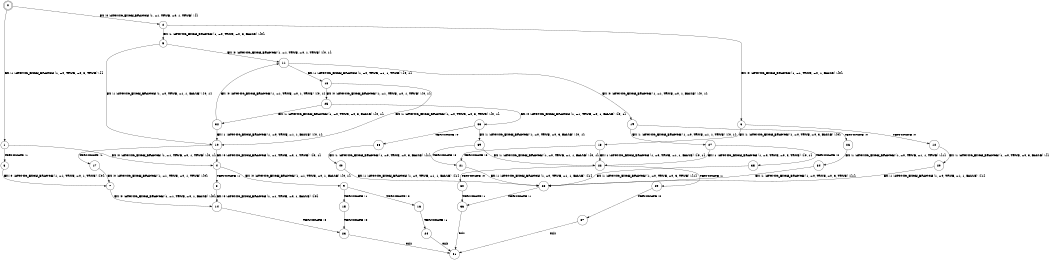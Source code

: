 digraph BCG {
size = "7, 10.5";
center = TRUE;
node [shape = circle];
0 [peripheries = 2];
0 -> 1 [label = "EX !1 !ATOMIC_EXCH_BRANCH (1, +0, TRUE, +0, 3, TRUE) !{}"];
0 -> 2 [label = "EX !0 !ATOMIC_EXCH_BRANCH (1, +1, TRUE, +0, 1, TRUE) !{}"];
1 -> 3 [label = "TERMINATE !1"];
1 -> 4 [label = "EX !0 !ATOMIC_EXCH_BRANCH (1, +1, TRUE, +0, 1, TRUE) !{0, 1}"];
2 -> 5 [label = "EX !1 !ATOMIC_EXCH_BRANCH (1, +0, TRUE, +0, 3, FALSE) !{0}"];
2 -> 6 [label = "EX !0 !ATOMIC_EXCH_BRANCH (1, +1, TRUE, +0, 1, FALSE) !{0}"];
3 -> 7 [label = "EX !0 !ATOMIC_EXCH_BRANCH (1, +1, TRUE, +0, 1, TRUE) !{0}"];
4 -> 8 [label = "TERMINATE !1"];
4 -> 9 [label = "EX !0 !ATOMIC_EXCH_BRANCH (1, +1, TRUE, +0, 1, FALSE) !{0, 1}"];
5 -> 10 [label = "EX !1 !ATOMIC_EXCH_BRANCH (1, +0, TRUE, +1, 1, FALSE) !{0, 1}"];
5 -> 11 [label = "EX !0 !ATOMIC_EXCH_BRANCH (1, +1, TRUE, +0, 1, TRUE) !{0, 1}"];
6 -> 12 [label = "TERMINATE !0"];
6 -> 13 [label = "EX !1 !ATOMIC_EXCH_BRANCH (1, +0, TRUE, +0, 3, FALSE) !{0}"];
7 -> 14 [label = "EX !0 !ATOMIC_EXCH_BRANCH (1, +1, TRUE, +0, 1, FALSE) !{0}"];
8 -> 14 [label = "EX !0 !ATOMIC_EXCH_BRANCH (1, +1, TRUE, +0, 1, FALSE) !{0}"];
9 -> 15 [label = "TERMINATE !1"];
9 -> 16 [label = "TERMINATE !0"];
10 -> 17 [label = "TERMINATE !1"];
10 -> 4 [label = "EX !0 !ATOMIC_EXCH_BRANCH (1, +1, TRUE, +0, 1, TRUE) !{0, 1}"];
11 -> 18 [label = "EX !1 !ATOMIC_EXCH_BRANCH (1, +0, TRUE, +1, 1, TRUE) !{0, 1}"];
11 -> 19 [label = "EX !0 !ATOMIC_EXCH_BRANCH (1, +1, TRUE, +0, 1, FALSE) !{0, 1}"];
12 -> 20 [label = "EX !1 !ATOMIC_EXCH_BRANCH (1, +0, TRUE, +0, 3, FALSE) !{}"];
13 -> 21 [label = "TERMINATE !0"];
13 -> 22 [label = "EX !1 !ATOMIC_EXCH_BRANCH (1, +0, TRUE, +1, 1, FALSE) !{0, 1}"];
14 -> 23 [label = "TERMINATE !0"];
15 -> 23 [label = "TERMINATE !0"];
16 -> 24 [label = "TERMINATE !1"];
17 -> 7 [label = "EX !0 !ATOMIC_EXCH_BRANCH (1, +1, TRUE, +0, 1, TRUE) !{0}"];
18 -> 10 [label = "EX !1 !ATOMIC_EXCH_BRANCH (1, +0, TRUE, +0, 3, TRUE) !{0, 1}"];
18 -> 25 [label = "EX !0 !ATOMIC_EXCH_BRANCH (1, +1, TRUE, +0, 1, TRUE) !{0, 1}"];
19 -> 26 [label = "TERMINATE !0"];
19 -> 27 [label = "EX !1 !ATOMIC_EXCH_BRANCH (1, +0, TRUE, +1, 1, TRUE) !{0, 1}"];
20 -> 28 [label = "EX !1 !ATOMIC_EXCH_BRANCH (1, +0, TRUE, +1, 1, FALSE) !{1}"];
21 -> 28 [label = "EX !1 !ATOMIC_EXCH_BRANCH (1, +0, TRUE, +1, 1, FALSE) !{1}"];
22 -> 29 [label = "TERMINATE !1"];
22 -> 30 [label = "TERMINATE !0"];
23 -> 31 [label = "exit"];
24 -> 31 [label = "exit"];
25 -> 32 [label = "EX !1 !ATOMIC_EXCH_BRANCH (1, +0, TRUE, +0, 3, FALSE) !{0, 1}"];
25 -> 33 [label = "EX !0 !ATOMIC_EXCH_BRANCH (1, +1, TRUE, +0, 1, FALSE) !{0, 1}"];
26 -> 34 [label = "EX !1 !ATOMIC_EXCH_BRANCH (1, +0, TRUE, +1, 1, TRUE) !{1}"];
27 -> 35 [label = "TERMINATE !0"];
27 -> 22 [label = "EX !1 !ATOMIC_EXCH_BRANCH (1, +0, TRUE, +0, 3, TRUE) !{0, 1}"];
28 -> 36 [label = "TERMINATE !1"];
29 -> 37 [label = "TERMINATE !0"];
30 -> 36 [label = "TERMINATE !1"];
32 -> 10 [label = "EX !1 !ATOMIC_EXCH_BRANCH (1, +0, TRUE, +1, 1, FALSE) !{0, 1}"];
32 -> 11 [label = "EX !0 !ATOMIC_EXCH_BRANCH (1, +1, TRUE, +0, 1, TRUE) !{0, 1}"];
33 -> 38 [label = "TERMINATE !0"];
33 -> 39 [label = "EX !1 !ATOMIC_EXCH_BRANCH (1, +0, TRUE, +0, 3, FALSE) !{0, 1}"];
34 -> 28 [label = "EX !1 !ATOMIC_EXCH_BRANCH (1, +0, TRUE, +0, 3, TRUE) !{1}"];
35 -> 28 [label = "EX !1 !ATOMIC_EXCH_BRANCH (1, +0, TRUE, +0, 3, TRUE) !{1}"];
36 -> 31 [label = "exit"];
37 -> 31 [label = "exit"];
38 -> 40 [label = "EX !1 !ATOMIC_EXCH_BRANCH (1, +0, TRUE, +0, 3, FALSE) !{1}"];
39 -> 21 [label = "TERMINATE !0"];
39 -> 22 [label = "EX !1 !ATOMIC_EXCH_BRANCH (1, +0, TRUE, +1, 1, FALSE) !{0, 1}"];
40 -> 28 [label = "EX !1 !ATOMIC_EXCH_BRANCH (1, +0, TRUE, +1, 1, FALSE) !{1}"];
}

